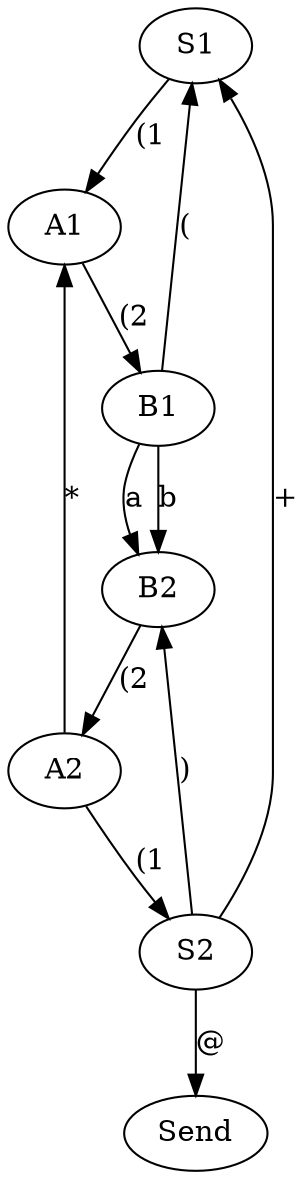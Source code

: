 digraph {
   S1 [label = "S1"];
   S2 [label = "S2"];
   Send [label = "Send"];
   A1 [label = "A1"];
   A2 [label = "A2"];
   B1 [label = "B1"];
   B2 [label = "B2"];
   S1 -> A1 [label = "(1"];
   A1 -> B1 [label = "(2"];
   B1 -> B2 [label = "a"];
   B1 -> B2 [label = "b"];
   B1 -> S1 [label = "("];
   B2 -> A2 [label = "(2"];
   A2 -> A1 [label = "*"];
   A2 -> S2 [label = "(1"];
   S2 -> B2 [label = ")"];
   S2 -> S1 [label = "+"];
   S2 -> Send [label = "@"];
 }
